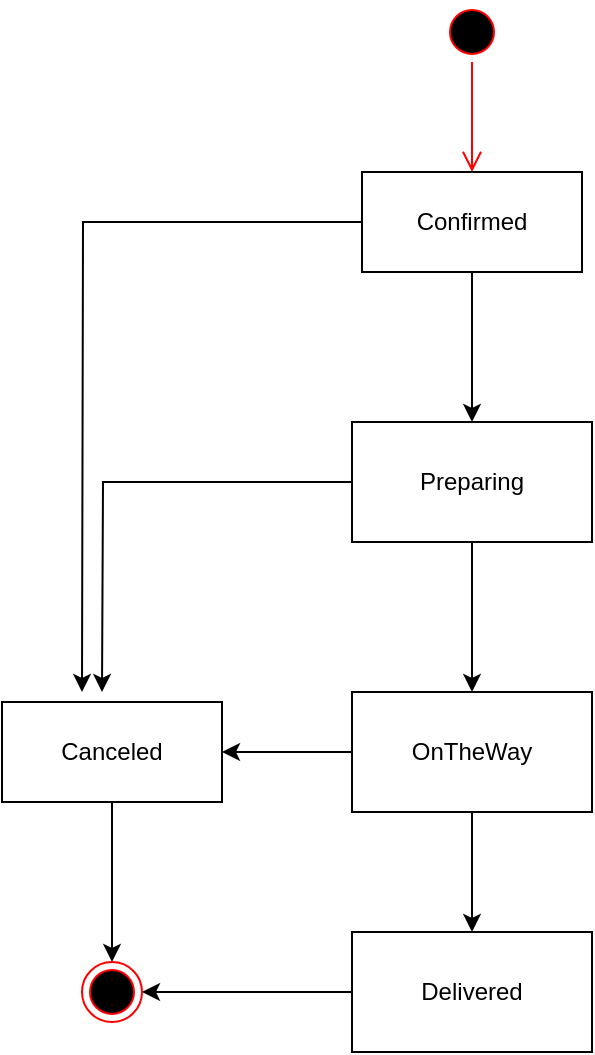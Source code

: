 <mxfile version="26.2.3">
  <diagram name="Page-1" id="PDzOopBcKo700JAynzis">
    <mxGraphModel dx="1044" dy="579" grid="1" gridSize="10" guides="1" tooltips="1" connect="1" arrows="1" fold="1" page="1" pageScale="1" pageWidth="850" pageHeight="1100" math="0" shadow="0">
      <root>
        <mxCell id="0" />
        <mxCell id="1" parent="0" />
        <mxCell id="BtVVnuBGkOC3fWw7y2_6-1" value="" style="ellipse;html=1;shape=startState;fillColor=#000000;strokeColor=#ff0000;" vertex="1" parent="1">
          <mxGeometry x="410" y="265" width="30" height="30" as="geometry" />
        </mxCell>
        <mxCell id="BtVVnuBGkOC3fWw7y2_6-2" value="" style="edgeStyle=orthogonalEdgeStyle;html=1;verticalAlign=bottom;endArrow=open;endSize=8;strokeColor=#ff0000;rounded=0;" edge="1" source="BtVVnuBGkOC3fWw7y2_6-1" parent="1">
          <mxGeometry relative="1" as="geometry">
            <mxPoint x="425" y="350" as="targetPoint" />
          </mxGeometry>
        </mxCell>
        <mxCell id="BtVVnuBGkOC3fWw7y2_6-8" value="" style="edgeStyle=orthogonalEdgeStyle;rounded=0;orthogonalLoop=1;jettySize=auto;html=1;" edge="1" parent="1" source="BtVVnuBGkOC3fWw7y2_6-5" target="BtVVnuBGkOC3fWw7y2_6-7">
          <mxGeometry relative="1" as="geometry" />
        </mxCell>
        <mxCell id="BtVVnuBGkOC3fWw7y2_6-11" style="edgeStyle=orthogonalEdgeStyle;rounded=0;orthogonalLoop=1;jettySize=auto;html=1;" edge="1" parent="1" source="BtVVnuBGkOC3fWw7y2_6-5">
          <mxGeometry relative="1" as="geometry">
            <mxPoint x="230" y="610" as="targetPoint" />
          </mxGeometry>
        </mxCell>
        <mxCell id="BtVVnuBGkOC3fWw7y2_6-5" value="Confirmed" style="html=1;whiteSpace=wrap;" vertex="1" parent="1">
          <mxGeometry x="370" y="350" width="110" height="50" as="geometry" />
        </mxCell>
        <mxCell id="BtVVnuBGkOC3fWw7y2_6-10" value="" style="edgeStyle=orthogonalEdgeStyle;rounded=0;orthogonalLoop=1;jettySize=auto;html=1;" edge="1" parent="1" source="BtVVnuBGkOC3fWw7y2_6-7" target="BtVVnuBGkOC3fWw7y2_6-9">
          <mxGeometry relative="1" as="geometry" />
        </mxCell>
        <mxCell id="BtVVnuBGkOC3fWw7y2_6-12" style="edgeStyle=orthogonalEdgeStyle;rounded=0;orthogonalLoop=1;jettySize=auto;html=1;" edge="1" parent="1" source="BtVVnuBGkOC3fWw7y2_6-7">
          <mxGeometry relative="1" as="geometry">
            <mxPoint x="240" y="610" as="targetPoint" />
          </mxGeometry>
        </mxCell>
        <mxCell id="BtVVnuBGkOC3fWw7y2_6-7" value="Preparing" style="whiteSpace=wrap;html=1;" vertex="1" parent="1">
          <mxGeometry x="365" y="475" width="120" height="60" as="geometry" />
        </mxCell>
        <mxCell id="BtVVnuBGkOC3fWw7y2_6-14" value="" style="edgeStyle=orthogonalEdgeStyle;rounded=0;orthogonalLoop=1;jettySize=auto;html=1;" edge="1" parent="1" source="BtVVnuBGkOC3fWw7y2_6-9" target="BtVVnuBGkOC3fWw7y2_6-13">
          <mxGeometry relative="1" as="geometry" />
        </mxCell>
        <mxCell id="BtVVnuBGkOC3fWw7y2_6-16" style="edgeStyle=orthogonalEdgeStyle;rounded=0;orthogonalLoop=1;jettySize=auto;html=1;" edge="1" parent="1" source="BtVVnuBGkOC3fWw7y2_6-9" target="BtVVnuBGkOC3fWw7y2_6-15">
          <mxGeometry relative="1" as="geometry" />
        </mxCell>
        <mxCell id="BtVVnuBGkOC3fWw7y2_6-9" value="OnTheWay" style="whiteSpace=wrap;html=1;" vertex="1" parent="1">
          <mxGeometry x="365" y="610" width="120" height="60" as="geometry" />
        </mxCell>
        <mxCell id="BtVVnuBGkOC3fWw7y2_6-18" style="edgeStyle=orthogonalEdgeStyle;rounded=0;orthogonalLoop=1;jettySize=auto;html=1;entryX=0.5;entryY=0;entryDx=0;entryDy=0;" edge="1" parent="1" source="BtVVnuBGkOC3fWw7y2_6-13" target="BtVVnuBGkOC3fWw7y2_6-17">
          <mxGeometry relative="1" as="geometry" />
        </mxCell>
        <mxCell id="BtVVnuBGkOC3fWw7y2_6-13" value="Canceled" style="html=1;whiteSpace=wrap;" vertex="1" parent="1">
          <mxGeometry x="190" y="615" width="110" height="50" as="geometry" />
        </mxCell>
        <mxCell id="BtVVnuBGkOC3fWw7y2_6-19" style="edgeStyle=orthogonalEdgeStyle;rounded=0;orthogonalLoop=1;jettySize=auto;html=1;" edge="1" parent="1" source="BtVVnuBGkOC3fWw7y2_6-15" target="BtVVnuBGkOC3fWw7y2_6-17">
          <mxGeometry relative="1" as="geometry" />
        </mxCell>
        <mxCell id="BtVVnuBGkOC3fWw7y2_6-15" value="Delivered" style="whiteSpace=wrap;html=1;" vertex="1" parent="1">
          <mxGeometry x="365" y="730" width="120" height="60" as="geometry" />
        </mxCell>
        <mxCell id="BtVVnuBGkOC3fWw7y2_6-17" value="" style="ellipse;html=1;shape=endState;fillColor=#000000;strokeColor=#ff0000;" vertex="1" parent="1">
          <mxGeometry x="230" y="745" width="30" height="30" as="geometry" />
        </mxCell>
      </root>
    </mxGraphModel>
  </diagram>
</mxfile>
